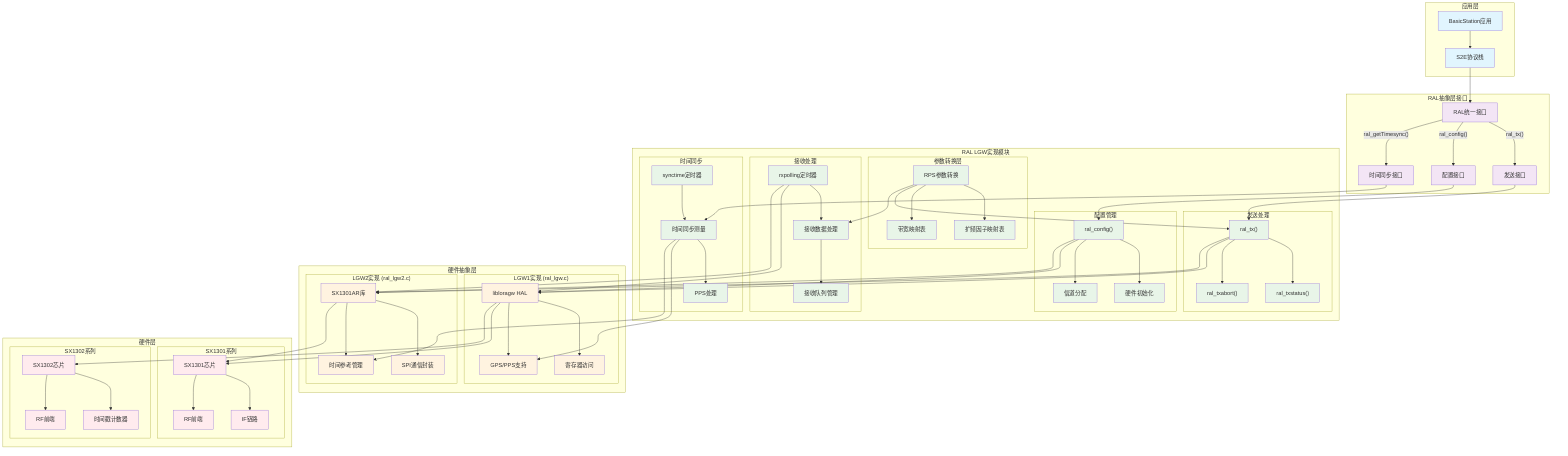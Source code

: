 graph TB
    %% RAL LGW模块架构图 - SX1301/SX1302芯片抽象层实现

    subgraph "应用层"
        APP["BasicStation应用"]
        S2E["S2E协议栈"]
    end

    subgraph "RAL抽象层接口"
        RAL_API["RAL统一接口"]
        RAL_API --> |"ral_tx()"| TX_API["发送接口"]
        RAL_API --> |"ral_config()"| CFG_API["配置接口"]
        RAL_API --> |"ral_getTimesync()"| SYNC_API["时间同步接口"]
    end

    subgraph "RAL LGW实现模块"
        direction TB
        
        subgraph "参数转换层"
            RPS_CONV["RPS参数转换"]
            SF_MAP["扩频因子映射表"]
            BW_MAP["带宽映射表"]
            RPS_CONV --> SF_MAP
            RPS_CONV --> BW_MAP
        end

        subgraph "发送处理"
            TX_FUNC["ral_tx()"]
            TX_STATUS["ral_txstatus()"]
            TX_ABORT["ral_txabort()"]
            TX_FUNC --> TX_STATUS
            TX_FUNC --> TX_ABORT
        end

        subgraph "接收处理"
            RX_POLL["rxpolling定时器"]
            RX_PROC["接收数据处理"]
            RX_QUEUE["接收队列管理"]
            RX_POLL --> RX_PROC
            RX_PROC --> RX_QUEUE
        end

        subgraph "时间同步"
            SYNC_TMR["synctime定时器"]
            TIME_SYNC["时间同步测量"]
            PPS_HDLR["PPS处理"]
            SYNC_TMR --> TIME_SYNC
            TIME_SYNC --> PPS_HDLR
        end

        subgraph "配置管理"
            CONFIG["ral_config()"]
            HW_INIT["硬件初始化"]
            CH_ALLOC["信道分配"]
            CONFIG --> HW_INIT
            CONFIG --> CH_ALLOC
        end
    end

    subgraph "硬件抽象层"
        direction LR
        
        subgraph "LGW1实现 (ral_lgw.c)"
            LGW1_HAL["libloragw HAL"]
            LGW1_REG["寄存器访问"]
            LGW1_GPS["GPS/PPS支持"]
            LGW1_HAL --> LGW1_REG
            LGW1_HAL --> LGW1_GPS
        end

        subgraph "LGW2实现 (ral_lgw2.c)"
            LGW2_AR["SX1301AR库"]
            LGW2_SPI["SPI通信封装"]
            LGW2_TREF["时间参考管理"]
            LGW2_AR --> LGW2_SPI
            LGW2_AR --> LGW2_TREF
        end
    end

    subgraph "硬件层"
        direction LR
        
        subgraph "SX1301系列"
            SX1301["SX1301芯片"]
            SX1301_IF["IF链路"]
            SX1301_RF["RF前端"]
            SX1301 --> SX1301_IF
            SX1301 --> SX1301_RF
        end

        subgraph "SX1302系列"
            SX1302["SX1302芯片"]
            SX1302_TS["时间戳计数器"]
            SX1302_RF["RF前端"]
            SX1302 --> SX1302_TS
            SX1302 --> SX1302_RF
        end
    end

    %% 连接关系
    APP --> S2E
    S2E --> RAL_API
    
    TX_API --> TX_FUNC
    CFG_API --> CONFIG
    SYNC_API --> TIME_SYNC
    
    RPS_CONV --> TX_FUNC
    RPS_CONV --> RX_PROC
    
    CONFIG --> LGW1_HAL
    CONFIG --> LGW2_AR
    
    TX_FUNC --> LGW1_HAL
    TX_FUNC --> LGW2_AR
    
    RX_POLL --> LGW1_HAL
    RX_POLL --> LGW2_AR
    
    TIME_SYNC --> LGW1_GPS
    TIME_SYNC --> LGW2_TREF
    
    LGW1_HAL --> SX1301
    LGW1_HAL --> SX1302
    LGW2_AR --> SX1301
    
    %% 样式定义
    classDef appLayer fill:#e1f5fe
    classDef ralLayer fill:#f3e5f5
    classDef implLayer fill:#e8f5e8
    classDef hwAbsLayer fill:#fff3e0
    classDef hwLayer fill:#ffebee

    class APP,S2E appLayer
    class RAL_API,TX_API,CFG_API,SYNC_API ralLayer
    class RPS_CONV,SF_MAP,BW_MAP,TX_FUNC,TX_STATUS,TX_ABORT,RX_POLL,RX_PROC,RX_QUEUE,SYNC_TMR,TIME_SYNC,PPS_HDLR,CONFIG,HW_INIT,CH_ALLOC implLayer
    class LGW1_HAL,LGW1_REG,LGW1_GPS,LGW2_AR,LGW2_SPI,LGW2_TREF hwAbsLayer
    class SX1301,SX1301_IF,SX1301_RF,SX1302,SX1302_TS,SX1302_RF hwLayer